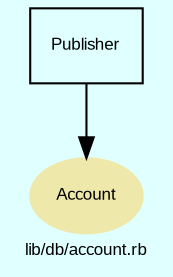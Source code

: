 digraph TopLevel {
    compound = true
    bgcolor = lightcyan1
    fontname = Arial
    fontsize = 8
    label = "lib/db/account.rb"
    node [
        fontname = Arial,
        fontsize = 8,
        color = black
    ]

    Account [
        fontcolor = black,
        URL = "classes/Account.html",
        shape = ellipse,
        color = palegoldenrod,
        style = filled,
        label = "Account"
    ]

    Publisher [
        URL = "classes/Publisher.html",
        shape = box,
        label = "Publisher"
    ]

    Publisher -> Account [

    ]

}

